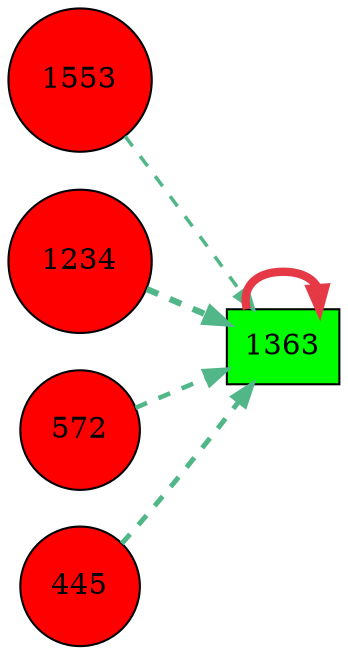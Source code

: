 digraph G{
rankdir=LR;
1553 [style=filled, shape=circle, fillcolor="#fe0000", label="1553"];
1234 [style=filled, shape=circle, fillcolor="#fe0000", label="1234"];
1363 [style=filled, shape=box, fillcolor="#00fe00", label="1363"];
572 [style=filled, shape=circle, fillcolor="#fe0000", label="572"];
445 [style=filled, shape=circle, fillcolor="#fe0000", label="445"];
1363 -> 1363 [color="#e63946",penwidth=4.00];
1234 -> 1363 [color="#52b788",style=dashed,penwidth=3.00];
445 -> 1363 [color="#52b788",style=dashed,penwidth=2.40];
572 -> 1363 [color="#52b788",style=dashed,penwidth=2.20];
1553 -> 1363 [color="#52b788",style=dashed,penwidth=1.70];
}